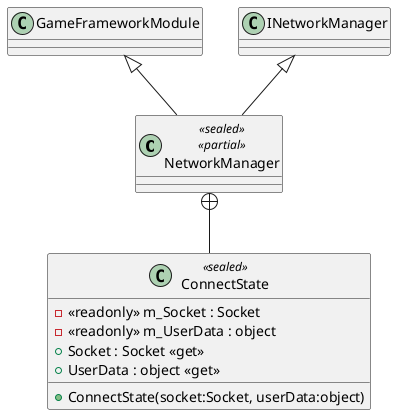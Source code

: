 @startuml
class NetworkManager <<sealed>> <<partial>> {
}
class ConnectState <<sealed>> {
    - <<readonly>> m_Socket : Socket
    - <<readonly>> m_UserData : object
    + ConnectState(socket:Socket, userData:object)
    + Socket : Socket <<get>>
    + UserData : object <<get>>
}
GameFrameworkModule <|-- NetworkManager
INetworkManager <|-- NetworkManager
NetworkManager +-- ConnectState
@enduml
